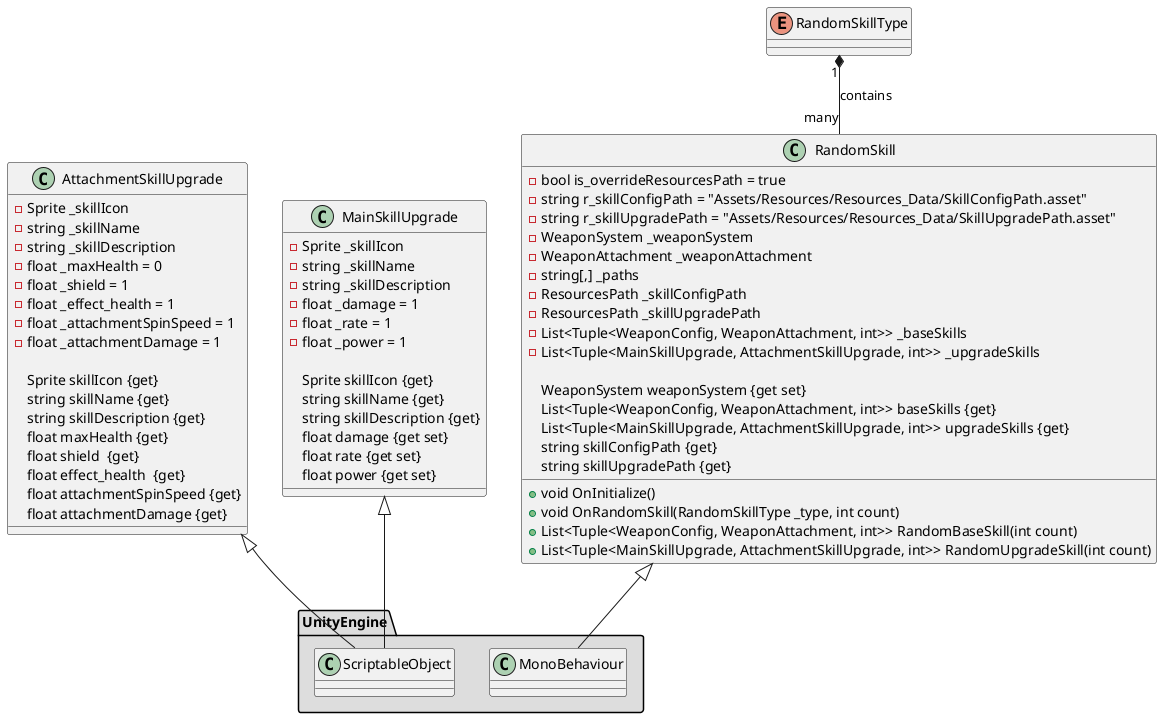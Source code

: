 ﻿@startuml
'https://plantuml.com/class-diagram

class AttachmentSkillUpgrade
{
- Sprite _skillIcon
        - string _skillName
        - string _skillDescription
        - float _maxHealth = 0
        - float _shield = 1
        - float _effect_health = 1
        - float _attachmentSpinSpeed = 1
        - float _attachmentDamage = 1

         Sprite skillIcon {get}
         string skillName {get}
         string skillDescription {get}
         float maxHealth {get}
         float shield  {get}
         float effect_health  {get}
         float attachmentSpinSpeed {get}
         float attachmentDamage {get}
}

class MainSkillUpgrade
{
- Sprite _skillIcon
        - string _skillName
        - string _skillDescription
        - float _damage = 1
        - float _rate = 1
        - float _power = 1

         Sprite skillIcon {get}
         string skillName {get}
         string skillDescription {get}
         float damage {get set}
         float rate {get set}
         float power {get set}
}

class RandomSkill 
{
- bool is_overrideResourcesPath = true
         - string r_skillConfigPath = "Assets/Resources/Resources_Data/SkillConfigPath.asset"
         - string r_skillUpgradePath = "Assets/Resources/Resources_Data/SkillUpgradePath.asset"
        - WeaponSystem _weaponSystem
        - WeaponAttachment _weaponAttachment
        - string[,] _paths
        - ResourcesPath _skillConfigPath
        - ResourcesPath _skillUpgradePath
        - List<Tuple<WeaponConfig, WeaponAttachment, int>> _baseSkills
        - List<Tuple<MainSkillUpgrade, AttachmentSkillUpgrade, int>> _upgradeSkills

         WeaponSystem weaponSystem {get set}
         List<Tuple<WeaponConfig, WeaponAttachment, int>> baseSkills {get}
         List<Tuple<MainSkillUpgrade, AttachmentSkillUpgrade, int>> upgradeSkills {get}
         string skillConfigPath {get}
         string skillUpgradePath {get}
        
        + void OnInitialize()
        + void OnRandomSkill(RandomSkillType _type, int count)
        + List<Tuple<WeaponConfig, WeaponAttachment, int>> RandomBaseSkill(int count)
        + List<Tuple<MainSkillUpgrade, AttachmentSkillUpgrade, int>> RandomUpgradeSkill(int count)
}

RandomSkillType "1" *-- "many" RandomSkill : contains
enum RandomSkillType

namespace UnityEngine #DDDDDD {
    .AttachmentSkillUpgrade <|-- ScriptableObject
    .MainSkillUpgrade <|-- ScriptableObject
    .RandomSkill <|-- MonoBehaviour
}

@enduml